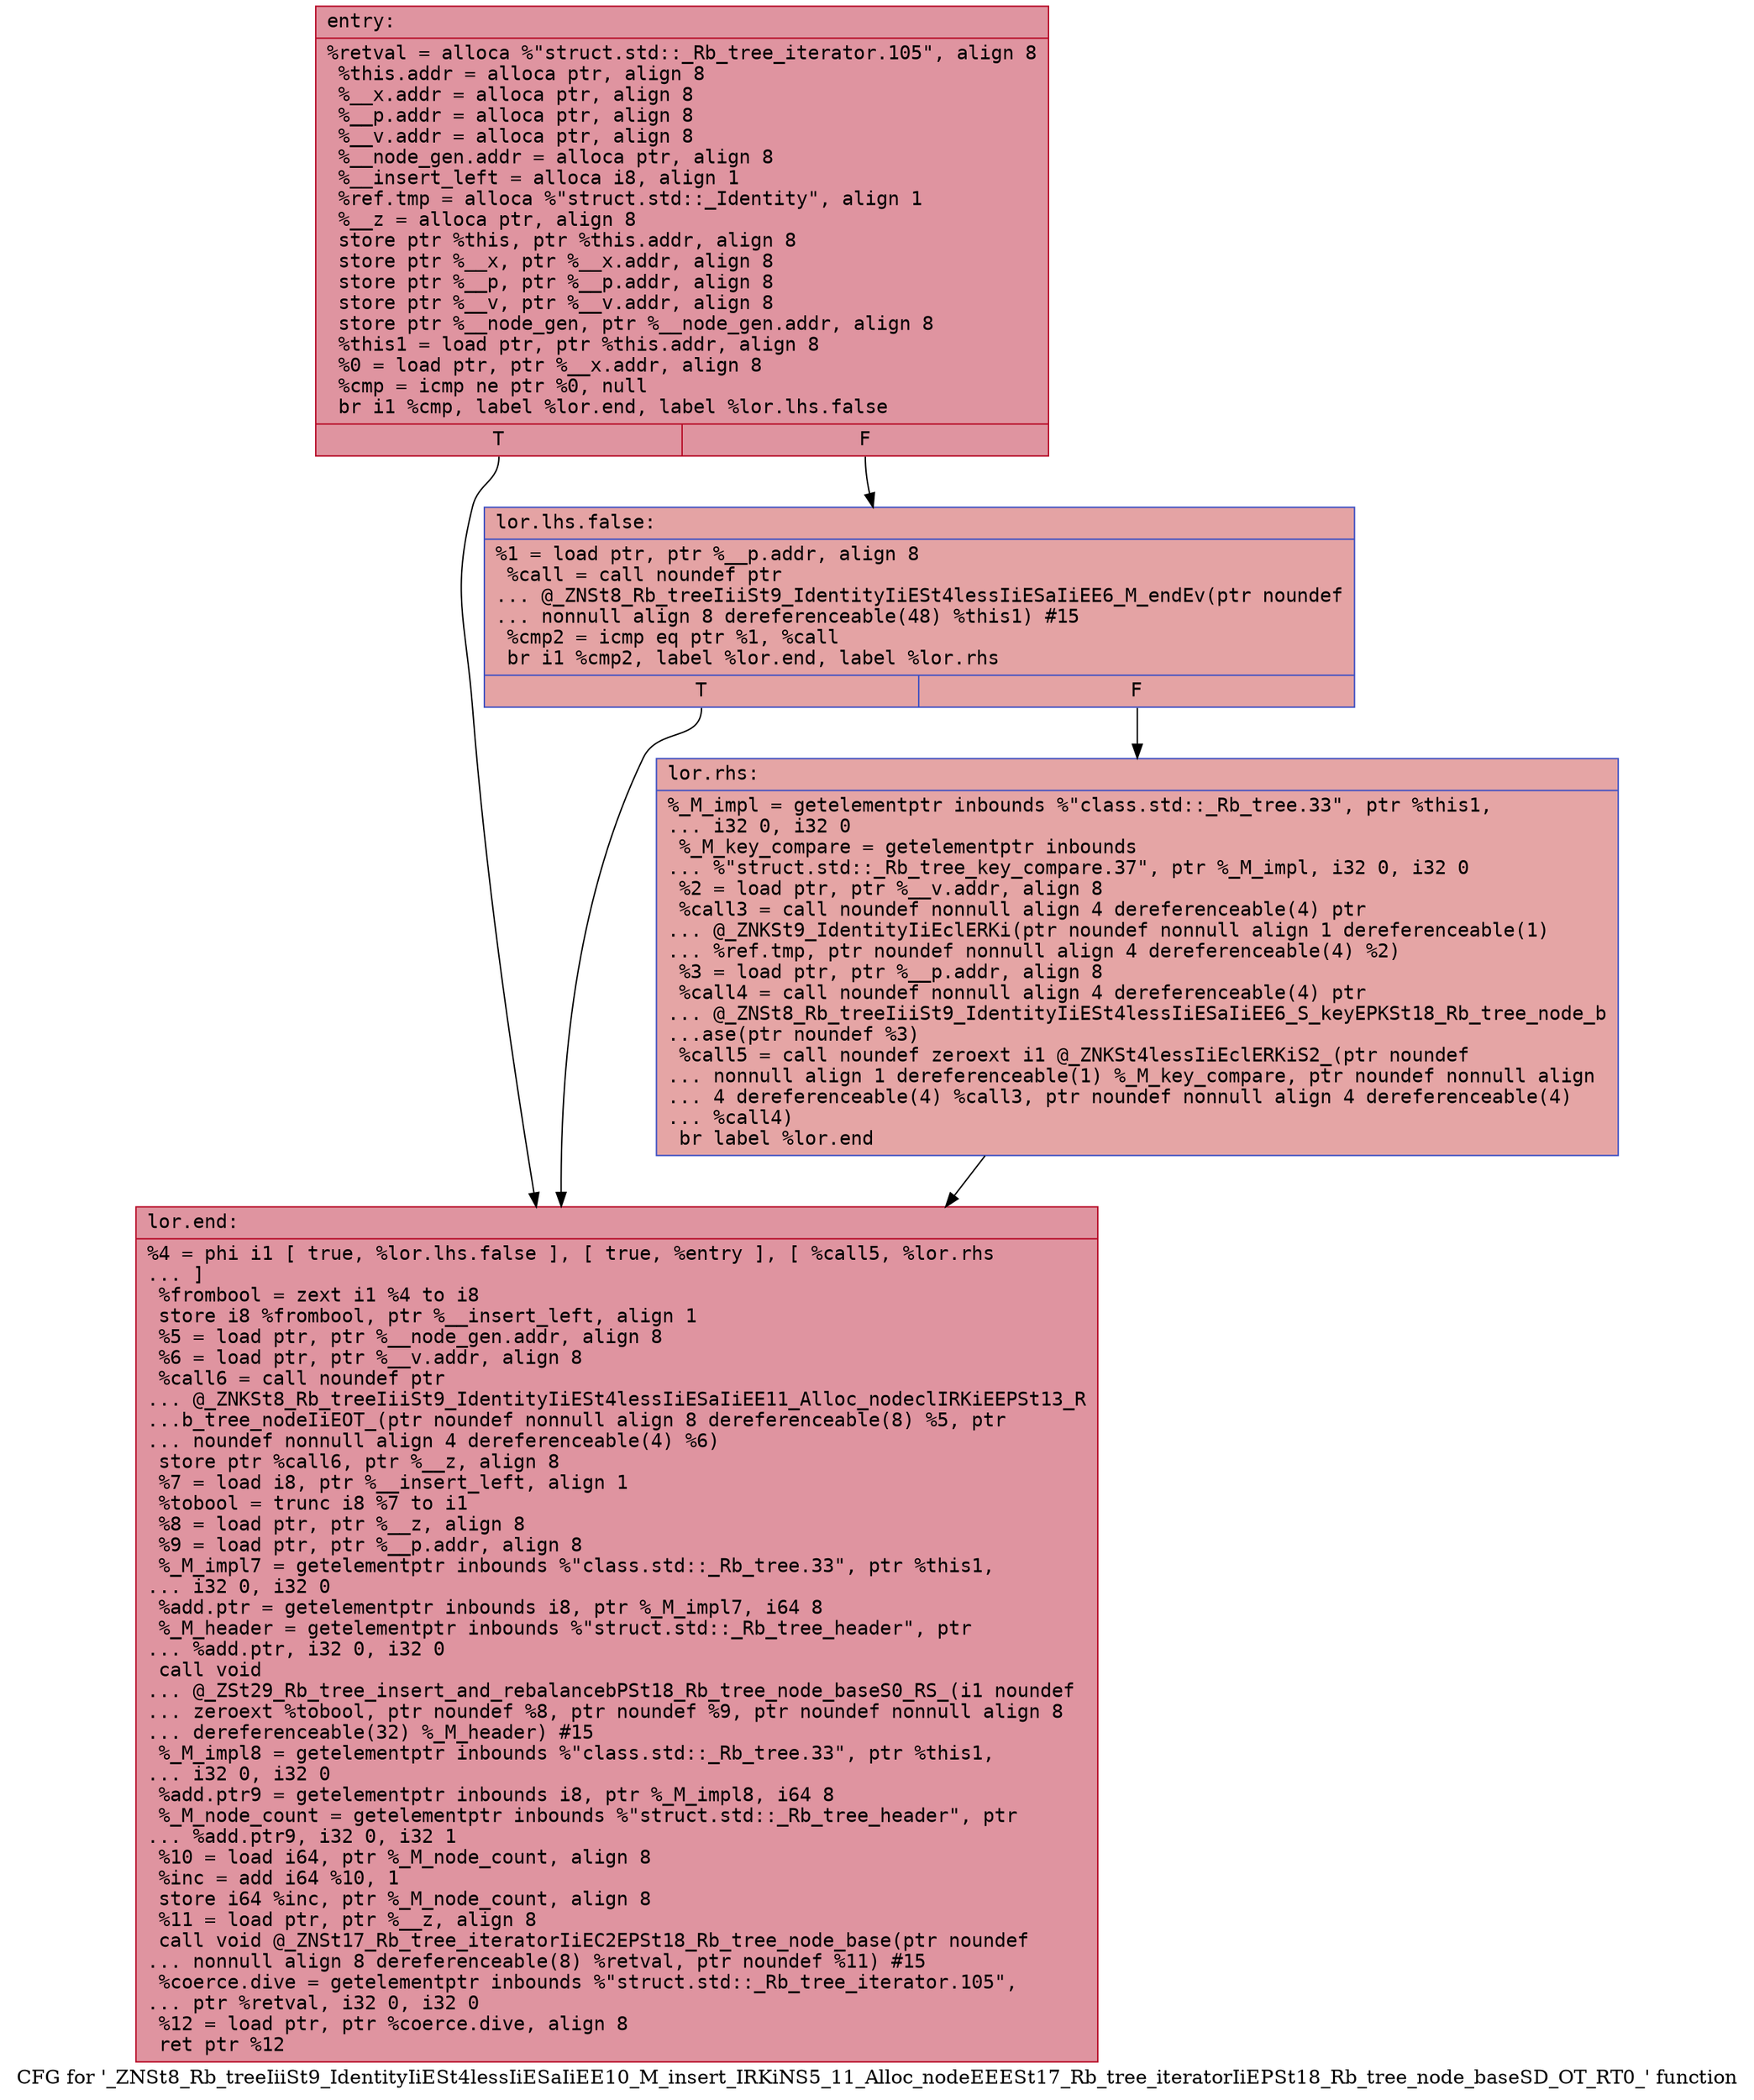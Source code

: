 digraph "CFG for '_ZNSt8_Rb_treeIiiSt9_IdentityIiESt4lessIiESaIiEE10_M_insert_IRKiNS5_11_Alloc_nodeEEESt17_Rb_tree_iteratorIiEPSt18_Rb_tree_node_baseSD_OT_RT0_' function" {
	label="CFG for '_ZNSt8_Rb_treeIiiSt9_IdentityIiESt4lessIiESaIiEE10_M_insert_IRKiNS5_11_Alloc_nodeEEESt17_Rb_tree_iteratorIiEPSt18_Rb_tree_node_baseSD_OT_RT0_' function";

	Node0x55aea92babe0 [shape=record,color="#b70d28ff", style=filled, fillcolor="#b70d2870" fontname="Courier",label="{entry:\l|  %retval = alloca %\"struct.std::_Rb_tree_iterator.105\", align 8\l  %this.addr = alloca ptr, align 8\l  %__x.addr = alloca ptr, align 8\l  %__p.addr = alloca ptr, align 8\l  %__v.addr = alloca ptr, align 8\l  %__node_gen.addr = alloca ptr, align 8\l  %__insert_left = alloca i8, align 1\l  %ref.tmp = alloca %\"struct.std::_Identity\", align 1\l  %__z = alloca ptr, align 8\l  store ptr %this, ptr %this.addr, align 8\l  store ptr %__x, ptr %__x.addr, align 8\l  store ptr %__p, ptr %__p.addr, align 8\l  store ptr %__v, ptr %__v.addr, align 8\l  store ptr %__node_gen, ptr %__node_gen.addr, align 8\l  %this1 = load ptr, ptr %this.addr, align 8\l  %0 = load ptr, ptr %__x.addr, align 8\l  %cmp = icmp ne ptr %0, null\l  br i1 %cmp, label %lor.end, label %lor.lhs.false\l|{<s0>T|<s1>F}}"];
	Node0x55aea92babe0:s0 -> Node0x55aea92bb900[tooltip="entry -> lor.end\nProbability 62.50%" ];
	Node0x55aea92babe0:s1 -> Node0x55aea92bb970[tooltip="entry -> lor.lhs.false\nProbability 37.50%" ];
	Node0x55aea92bb970 [shape=record,color="#3d50c3ff", style=filled, fillcolor="#c32e3170" fontname="Courier",label="{lor.lhs.false:\l|  %1 = load ptr, ptr %__p.addr, align 8\l  %call = call noundef ptr\l... @_ZNSt8_Rb_treeIiiSt9_IdentityIiESt4lessIiESaIiEE6_M_endEv(ptr noundef\l... nonnull align 8 dereferenceable(48) %this1) #15\l  %cmp2 = icmp eq ptr %1, %call\l  br i1 %cmp2, label %lor.end, label %lor.rhs\l|{<s0>T|<s1>F}}"];
	Node0x55aea92bb970:s0 -> Node0x55aea92bb900[tooltip="lor.lhs.false -> lor.end\nProbability 37.50%" ];
	Node0x55aea92bb970:s1 -> Node0x55aea92bbaf0[tooltip="lor.lhs.false -> lor.rhs\nProbability 62.50%" ];
	Node0x55aea92bbaf0 [shape=record,color="#3d50c3ff", style=filled, fillcolor="#c5333470" fontname="Courier",label="{lor.rhs:\l|  %_M_impl = getelementptr inbounds %\"class.std::_Rb_tree.33\", ptr %this1,\l... i32 0, i32 0\l  %_M_key_compare = getelementptr inbounds\l... %\"struct.std::_Rb_tree_key_compare.37\", ptr %_M_impl, i32 0, i32 0\l  %2 = load ptr, ptr %__v.addr, align 8\l  %call3 = call noundef nonnull align 4 dereferenceable(4) ptr\l... @_ZNKSt9_IdentityIiEclERKi(ptr noundef nonnull align 1 dereferenceable(1)\l... %ref.tmp, ptr noundef nonnull align 4 dereferenceable(4) %2)\l  %3 = load ptr, ptr %__p.addr, align 8\l  %call4 = call noundef nonnull align 4 dereferenceable(4) ptr\l... @_ZNSt8_Rb_treeIiiSt9_IdentityIiESt4lessIiESaIiEE6_S_keyEPKSt18_Rb_tree_node_b\l...ase(ptr noundef %3)\l  %call5 = call noundef zeroext i1 @_ZNKSt4lessIiEclERKiS2_(ptr noundef\l... nonnull align 1 dereferenceable(1) %_M_key_compare, ptr noundef nonnull align\l... 4 dereferenceable(4) %call3, ptr noundef nonnull align 4 dereferenceable(4)\l... %call4)\l  br label %lor.end\l}"];
	Node0x55aea92bbaf0 -> Node0x55aea92bb900[tooltip="lor.rhs -> lor.end\nProbability 100.00%" ];
	Node0x55aea92bb900 [shape=record,color="#b70d28ff", style=filled, fillcolor="#b70d2870" fontname="Courier",label="{lor.end:\l|  %4 = phi i1 [ true, %lor.lhs.false ], [ true, %entry ], [ %call5, %lor.rhs\l... ]\l  %frombool = zext i1 %4 to i8\l  store i8 %frombool, ptr %__insert_left, align 1\l  %5 = load ptr, ptr %__node_gen.addr, align 8\l  %6 = load ptr, ptr %__v.addr, align 8\l  %call6 = call noundef ptr\l... @_ZNKSt8_Rb_treeIiiSt9_IdentityIiESt4lessIiESaIiEE11_Alloc_nodeclIRKiEEPSt13_R\l...b_tree_nodeIiEOT_(ptr noundef nonnull align 8 dereferenceable(8) %5, ptr\l... noundef nonnull align 4 dereferenceable(4) %6)\l  store ptr %call6, ptr %__z, align 8\l  %7 = load i8, ptr %__insert_left, align 1\l  %tobool = trunc i8 %7 to i1\l  %8 = load ptr, ptr %__z, align 8\l  %9 = load ptr, ptr %__p.addr, align 8\l  %_M_impl7 = getelementptr inbounds %\"class.std::_Rb_tree.33\", ptr %this1,\l... i32 0, i32 0\l  %add.ptr = getelementptr inbounds i8, ptr %_M_impl7, i64 8\l  %_M_header = getelementptr inbounds %\"struct.std::_Rb_tree_header\", ptr\l... %add.ptr, i32 0, i32 0\l  call void\l... @_ZSt29_Rb_tree_insert_and_rebalancebPSt18_Rb_tree_node_baseS0_RS_(i1 noundef\l... zeroext %tobool, ptr noundef %8, ptr noundef %9, ptr noundef nonnull align 8\l... dereferenceable(32) %_M_header) #15\l  %_M_impl8 = getelementptr inbounds %\"class.std::_Rb_tree.33\", ptr %this1,\l... i32 0, i32 0\l  %add.ptr9 = getelementptr inbounds i8, ptr %_M_impl8, i64 8\l  %_M_node_count = getelementptr inbounds %\"struct.std::_Rb_tree_header\", ptr\l... %add.ptr9, i32 0, i32 1\l  %10 = load i64, ptr %_M_node_count, align 8\l  %inc = add i64 %10, 1\l  store i64 %inc, ptr %_M_node_count, align 8\l  %11 = load ptr, ptr %__z, align 8\l  call void @_ZNSt17_Rb_tree_iteratorIiEC2EPSt18_Rb_tree_node_base(ptr noundef\l... nonnull align 8 dereferenceable(8) %retval, ptr noundef %11) #15\l  %coerce.dive = getelementptr inbounds %\"struct.std::_Rb_tree_iterator.105\",\l... ptr %retval, i32 0, i32 0\l  %12 = load ptr, ptr %coerce.dive, align 8\l  ret ptr %12\l}"];
}
